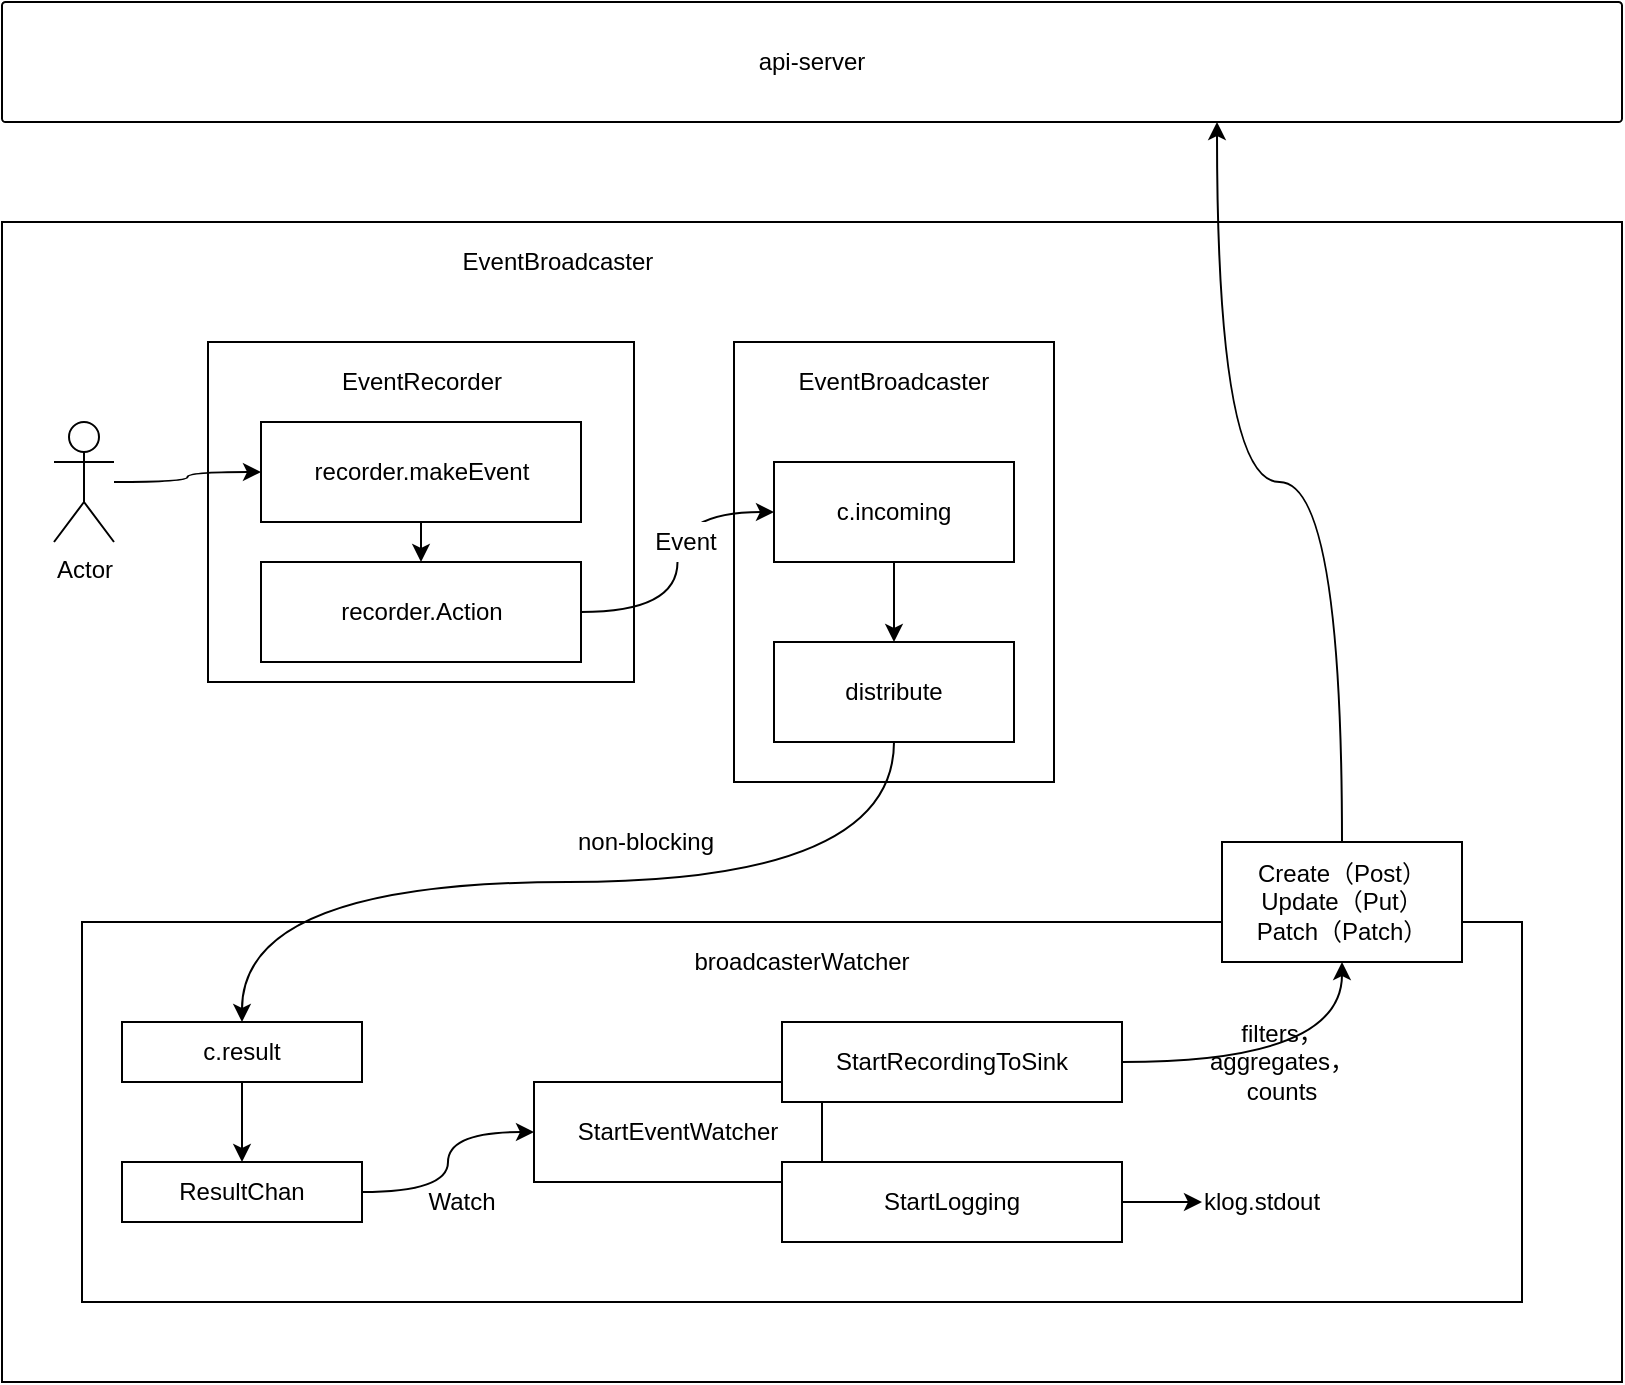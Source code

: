 <mxfile version="14.1.8" type="device"><diagram id="8OpMmpgrv3Ng-bEOfHLB" name="第 1 页"><mxGraphModel dx="1086" dy="989" grid="1" gridSize="10" guides="1" tooltips="1" connect="1" arrows="1" fold="1" page="1" pageScale="1" pageWidth="827" pageHeight="1169" math="0" shadow="0"><root><mxCell id="0"/><mxCell id="1" parent="0"/><mxCell id="jo_WdMUAABe-3k2WMf7I-2" value="api-server" style="rounded=1;whiteSpace=wrap;html=1;arcSize=3;" parent="1" vertex="1"><mxGeometry x="30" y="140" width="810" height="60" as="geometry"/></mxCell><mxCell id="jo_WdMUAABe-3k2WMf7I-4" value="" style="rounded=0;whiteSpace=wrap;html=1;" parent="1" vertex="1"><mxGeometry x="30" y="250" width="810" height="580" as="geometry"/></mxCell><mxCell id="jo_WdMUAABe-3k2WMf7I-5" value="EventBroadcaster" style="text;html=1;strokeColor=none;fillColor=none;align=center;verticalAlign=middle;whiteSpace=wrap;rounded=0;" parent="1" vertex="1"><mxGeometry x="253" y="260" width="110" height="20" as="geometry"/></mxCell><mxCell id="jo_WdMUAABe-3k2WMf7I-7" value="Actor" style="shape=umlActor;verticalLabelPosition=bottom;verticalAlign=top;html=1;outlineConnect=0;" parent="1" vertex="1"><mxGeometry x="56" y="350" width="30" height="60" as="geometry"/></mxCell><mxCell id="jo_WdMUAABe-3k2WMf7I-8" value="" style="rounded=0;whiteSpace=wrap;html=1;align=center;" parent="1" vertex="1"><mxGeometry x="133" y="310" width="213" height="170" as="geometry"/></mxCell><mxCell id="jo_WdMUAABe-3k2WMf7I-9" value="EventRecorder" style="text;html=1;strokeColor=none;fillColor=none;align=center;verticalAlign=middle;whiteSpace=wrap;rounded=0;" parent="1" vertex="1"><mxGeometry x="219.5" y="320" width="40" height="20" as="geometry"/></mxCell><mxCell id="jo_WdMUAABe-3k2WMf7I-13" style="edgeStyle=orthogonalEdgeStyle;rounded=0;orthogonalLoop=1;jettySize=auto;html=1;exitX=0.5;exitY=1;exitDx=0;exitDy=0;entryX=0.5;entryY=0;entryDx=0;entryDy=0;" parent="1" source="jo_WdMUAABe-3k2WMf7I-11" target="jo_WdMUAABe-3k2WMf7I-12" edge="1"><mxGeometry relative="1" as="geometry"/></mxCell><mxCell id="jo_WdMUAABe-3k2WMf7I-11" value="recorder.makeEvent" style="rounded=0;whiteSpace=wrap;html=1;" parent="1" vertex="1"><mxGeometry x="159.5" y="350" width="160" height="50" as="geometry"/></mxCell><mxCell id="jo_WdMUAABe-3k2WMf7I-12" value="recorder.Action" style="rounded=0;whiteSpace=wrap;html=1;" parent="1" vertex="1"><mxGeometry x="159.5" y="420" width="160" height="50" as="geometry"/></mxCell><mxCell id="jo_WdMUAABe-3k2WMf7I-15" style="edgeStyle=orthogonalEdgeStyle;rounded=0;orthogonalLoop=1;jettySize=auto;html=1;curved=1;" parent="1" source="jo_WdMUAABe-3k2WMf7I-7" target="jo_WdMUAABe-3k2WMf7I-11" edge="1"><mxGeometry relative="1" as="geometry"/></mxCell><mxCell id="jo_WdMUAABe-3k2WMf7I-22" value="" style="group" parent="1" vertex="1" connectable="0"><mxGeometry x="396" y="310" width="160" height="220" as="geometry"/></mxCell><mxCell id="jo_WdMUAABe-3k2WMf7I-18" value="" style="rounded=0;whiteSpace=wrap;html=1;" parent="jo_WdMUAABe-3k2WMf7I-22" vertex="1"><mxGeometry width="160" height="220" as="geometry"/></mxCell><mxCell id="jo_WdMUAABe-3k2WMf7I-16" value="c.incoming" style="rounded=0;whiteSpace=wrap;html=1;" parent="jo_WdMUAABe-3k2WMf7I-22" vertex="1"><mxGeometry x="20" y="60" width="120" height="50" as="geometry"/></mxCell><mxCell id="jo_WdMUAABe-3k2WMf7I-17" value="distribute" style="rounded=0;whiteSpace=wrap;html=1;" parent="jo_WdMUAABe-3k2WMf7I-22" vertex="1"><mxGeometry x="20" y="150" width="120" height="50" as="geometry"/></mxCell><mxCell id="jo_WdMUAABe-3k2WMf7I-21" style="edgeStyle=orthogonalEdgeStyle;curved=1;rounded=0;orthogonalLoop=1;jettySize=auto;html=1;entryX=0.5;entryY=0;entryDx=0;entryDy=0;" parent="jo_WdMUAABe-3k2WMf7I-22" source="jo_WdMUAABe-3k2WMf7I-16" target="jo_WdMUAABe-3k2WMf7I-17" edge="1"><mxGeometry relative="1" as="geometry"/></mxCell><mxCell id="jo_WdMUAABe-3k2WMf7I-20" value="EventBroadcaster" style="text;html=1;strokeColor=none;fillColor=none;align=center;verticalAlign=middle;whiteSpace=wrap;rounded=0;" parent="jo_WdMUAABe-3k2WMf7I-22" vertex="1"><mxGeometry x="15" y="10" width="130" height="20" as="geometry"/></mxCell><mxCell id="jo_WdMUAABe-3k2WMf7I-23" style="edgeStyle=orthogonalEdgeStyle;curved=1;rounded=0;orthogonalLoop=1;jettySize=auto;html=1;" parent="1" source="jo_WdMUAABe-3k2WMf7I-12" target="jo_WdMUAABe-3k2WMf7I-16" edge="1"><mxGeometry relative="1" as="geometry"/></mxCell><mxCell id="jo_WdMUAABe-3k2WMf7I-24" value="Event" style="text;html=1;strokeColor=none;align=center;verticalAlign=middle;whiteSpace=wrap;rounded=0;fillColor=#FFFFFF;" parent="1" vertex="1"><mxGeometry x="352" y="400" width="40" height="20" as="geometry"/></mxCell><mxCell id="jo_WdMUAABe-3k2WMf7I-43" value="" style="group" parent="1" vertex="1" connectable="0"><mxGeometry x="70" y="560" width="720" height="230" as="geometry"/></mxCell><mxCell id="jo_WdMUAABe-3k2WMf7I-38" value="" style="rounded=0;whiteSpace=wrap;html=1;fillColor=#FFFFFF;gradientColor=none;" parent="jo_WdMUAABe-3k2WMf7I-43" vertex="1"><mxGeometry y="40" width="720" height="190" as="geometry"/></mxCell><mxCell id="jo_WdMUAABe-3k2WMf7I-26" value="c.result" style="rounded=0;whiteSpace=wrap;html=1;fillColor=#FFFFFF;gradientColor=none;" parent="jo_WdMUAABe-3k2WMf7I-43" vertex="1"><mxGeometry x="20" y="90" width="120" height="30" as="geometry"/></mxCell><mxCell id="jo_WdMUAABe-3k2WMf7I-27" value="ResultChan" style="rounded=0;whiteSpace=wrap;html=1;fillColor=#FFFFFF;gradientColor=none;" parent="jo_WdMUAABe-3k2WMf7I-43" vertex="1"><mxGeometry x="20" y="160" width="120" height="30" as="geometry"/></mxCell><mxCell id="jo_WdMUAABe-3k2WMf7I-39" style="edgeStyle=orthogonalEdgeStyle;curved=1;rounded=0;orthogonalLoop=1;jettySize=auto;html=1;" parent="jo_WdMUAABe-3k2WMf7I-43" source="jo_WdMUAABe-3k2WMf7I-26" target="jo_WdMUAABe-3k2WMf7I-27" edge="1"><mxGeometry relative="1" as="geometry"/></mxCell><mxCell id="jo_WdMUAABe-3k2WMf7I-28" value="StartEventWatcher" style="rounded=0;whiteSpace=wrap;html=1;fillColor=#FFFFFF;gradientColor=none;" parent="jo_WdMUAABe-3k2WMf7I-43" vertex="1"><mxGeometry x="226" y="120" width="144" height="50" as="geometry"/></mxCell><mxCell id="jo_WdMUAABe-3k2WMf7I-40" style="edgeStyle=orthogonalEdgeStyle;curved=1;rounded=0;orthogonalLoop=1;jettySize=auto;html=1;entryX=0;entryY=0.5;entryDx=0;entryDy=0;" parent="jo_WdMUAABe-3k2WMf7I-43" source="jo_WdMUAABe-3k2WMf7I-27" target="jo_WdMUAABe-3k2WMf7I-28" edge="1"><mxGeometry relative="1" as="geometry"/></mxCell><mxCell id="jo_WdMUAABe-3k2WMf7I-29" value="StartRecordingToSink" style="rounded=0;whiteSpace=wrap;html=1;fillColor=#FFFFFF;gradientColor=none;" parent="jo_WdMUAABe-3k2WMf7I-43" vertex="1"><mxGeometry x="350" y="90" width="170" height="40" as="geometry"/></mxCell><mxCell id="jo_WdMUAABe-3k2WMf7I-30" value="StartLogging" style="rounded=0;whiteSpace=wrap;html=1;fillColor=#FFFFFF;gradientColor=none;" parent="jo_WdMUAABe-3k2WMf7I-43" vertex="1"><mxGeometry x="350" y="160" width="170" height="40" as="geometry"/></mxCell><mxCell id="jo_WdMUAABe-3k2WMf7I-31" value="klog.stdout" style="text;html=1;strokeColor=none;fillColor=none;align=center;verticalAlign=middle;whiteSpace=wrap;rounded=0;" parent="jo_WdMUAABe-3k2WMf7I-43" vertex="1"><mxGeometry x="560" y="170" width="60" height="20" as="geometry"/></mxCell><mxCell id="jo_WdMUAABe-3k2WMf7I-33" style="edgeStyle=orthogonalEdgeStyle;curved=1;rounded=0;orthogonalLoop=1;jettySize=auto;html=1;entryX=0;entryY=0.5;entryDx=0;entryDy=0;" parent="jo_WdMUAABe-3k2WMf7I-43" source="jo_WdMUAABe-3k2WMf7I-30" target="jo_WdMUAABe-3k2WMf7I-31" edge="1"><mxGeometry relative="1" as="geometry"/></mxCell><mxCell id="jo_WdMUAABe-3k2WMf7I-34" value="Create（Post）&lt;br&gt;Update（Put）&lt;br&gt;Patch（Patch）" style="rounded=0;whiteSpace=wrap;html=1;fillColor=#FFFFFF;gradientColor=none;" parent="jo_WdMUAABe-3k2WMf7I-43" vertex="1"><mxGeometry x="570" width="120" height="60" as="geometry"/></mxCell><mxCell id="jo_WdMUAABe-3k2WMf7I-36" style="edgeStyle=orthogonalEdgeStyle;curved=1;rounded=0;orthogonalLoop=1;jettySize=auto;html=1;entryX=0.5;entryY=1;entryDx=0;entryDy=0;" parent="jo_WdMUAABe-3k2WMf7I-43" source="jo_WdMUAABe-3k2WMf7I-29" target="jo_WdMUAABe-3k2WMf7I-34" edge="1"><mxGeometry relative="1" as="geometry"/></mxCell><mxCell id="jo_WdMUAABe-3k2WMf7I-37" value="filters，aggregates，counts" style="text;html=1;strokeColor=none;fillColor=none;align=center;verticalAlign=middle;whiteSpace=wrap;rounded=0;" parent="jo_WdMUAABe-3k2WMf7I-43" vertex="1"><mxGeometry x="580" y="100" width="40" height="20" as="geometry"/></mxCell><mxCell id="jo_WdMUAABe-3k2WMf7I-41" value="Watch" style="text;html=1;strokeColor=none;fillColor=none;align=center;verticalAlign=middle;whiteSpace=wrap;rounded=0;" parent="jo_WdMUAABe-3k2WMf7I-43" vertex="1"><mxGeometry x="170" y="170" width="40" height="20" as="geometry"/></mxCell><mxCell id="jo_WdMUAABe-3k2WMf7I-42" value="broadcasterWatcher" style="text;html=1;strokeColor=none;fillColor=none;align=center;verticalAlign=middle;whiteSpace=wrap;rounded=0;" parent="jo_WdMUAABe-3k2WMf7I-43" vertex="1"><mxGeometry x="280" y="50" width="160" height="20" as="geometry"/></mxCell><mxCell id="jo_WdMUAABe-3k2WMf7I-44" style="edgeStyle=orthogonalEdgeStyle;curved=1;rounded=0;orthogonalLoop=1;jettySize=auto;html=1;entryX=0.5;entryY=0;entryDx=0;entryDy=0;exitX=0.5;exitY=1;exitDx=0;exitDy=0;" parent="1" source="jo_WdMUAABe-3k2WMf7I-17" target="jo_WdMUAABe-3k2WMf7I-26" edge="1"><mxGeometry relative="1" as="geometry"/></mxCell><mxCell id="jo_WdMUAABe-3k2WMf7I-45" value="non-blocking" style="text;html=1;strokeColor=none;fillColor=none;align=center;verticalAlign=middle;whiteSpace=wrap;rounded=0;" parent="1" vertex="1"><mxGeometry x="312" y="550" width="80" height="20" as="geometry"/></mxCell><mxCell id="jo_WdMUAABe-3k2WMf7I-46" style="edgeStyle=orthogonalEdgeStyle;curved=1;rounded=0;orthogonalLoop=1;jettySize=auto;html=1;entryX=0.75;entryY=1;entryDx=0;entryDy=0;" parent="1" source="jo_WdMUAABe-3k2WMf7I-34" target="jo_WdMUAABe-3k2WMf7I-2" edge="1"><mxGeometry relative="1" as="geometry"/></mxCell></root></mxGraphModel></diagram></mxfile>